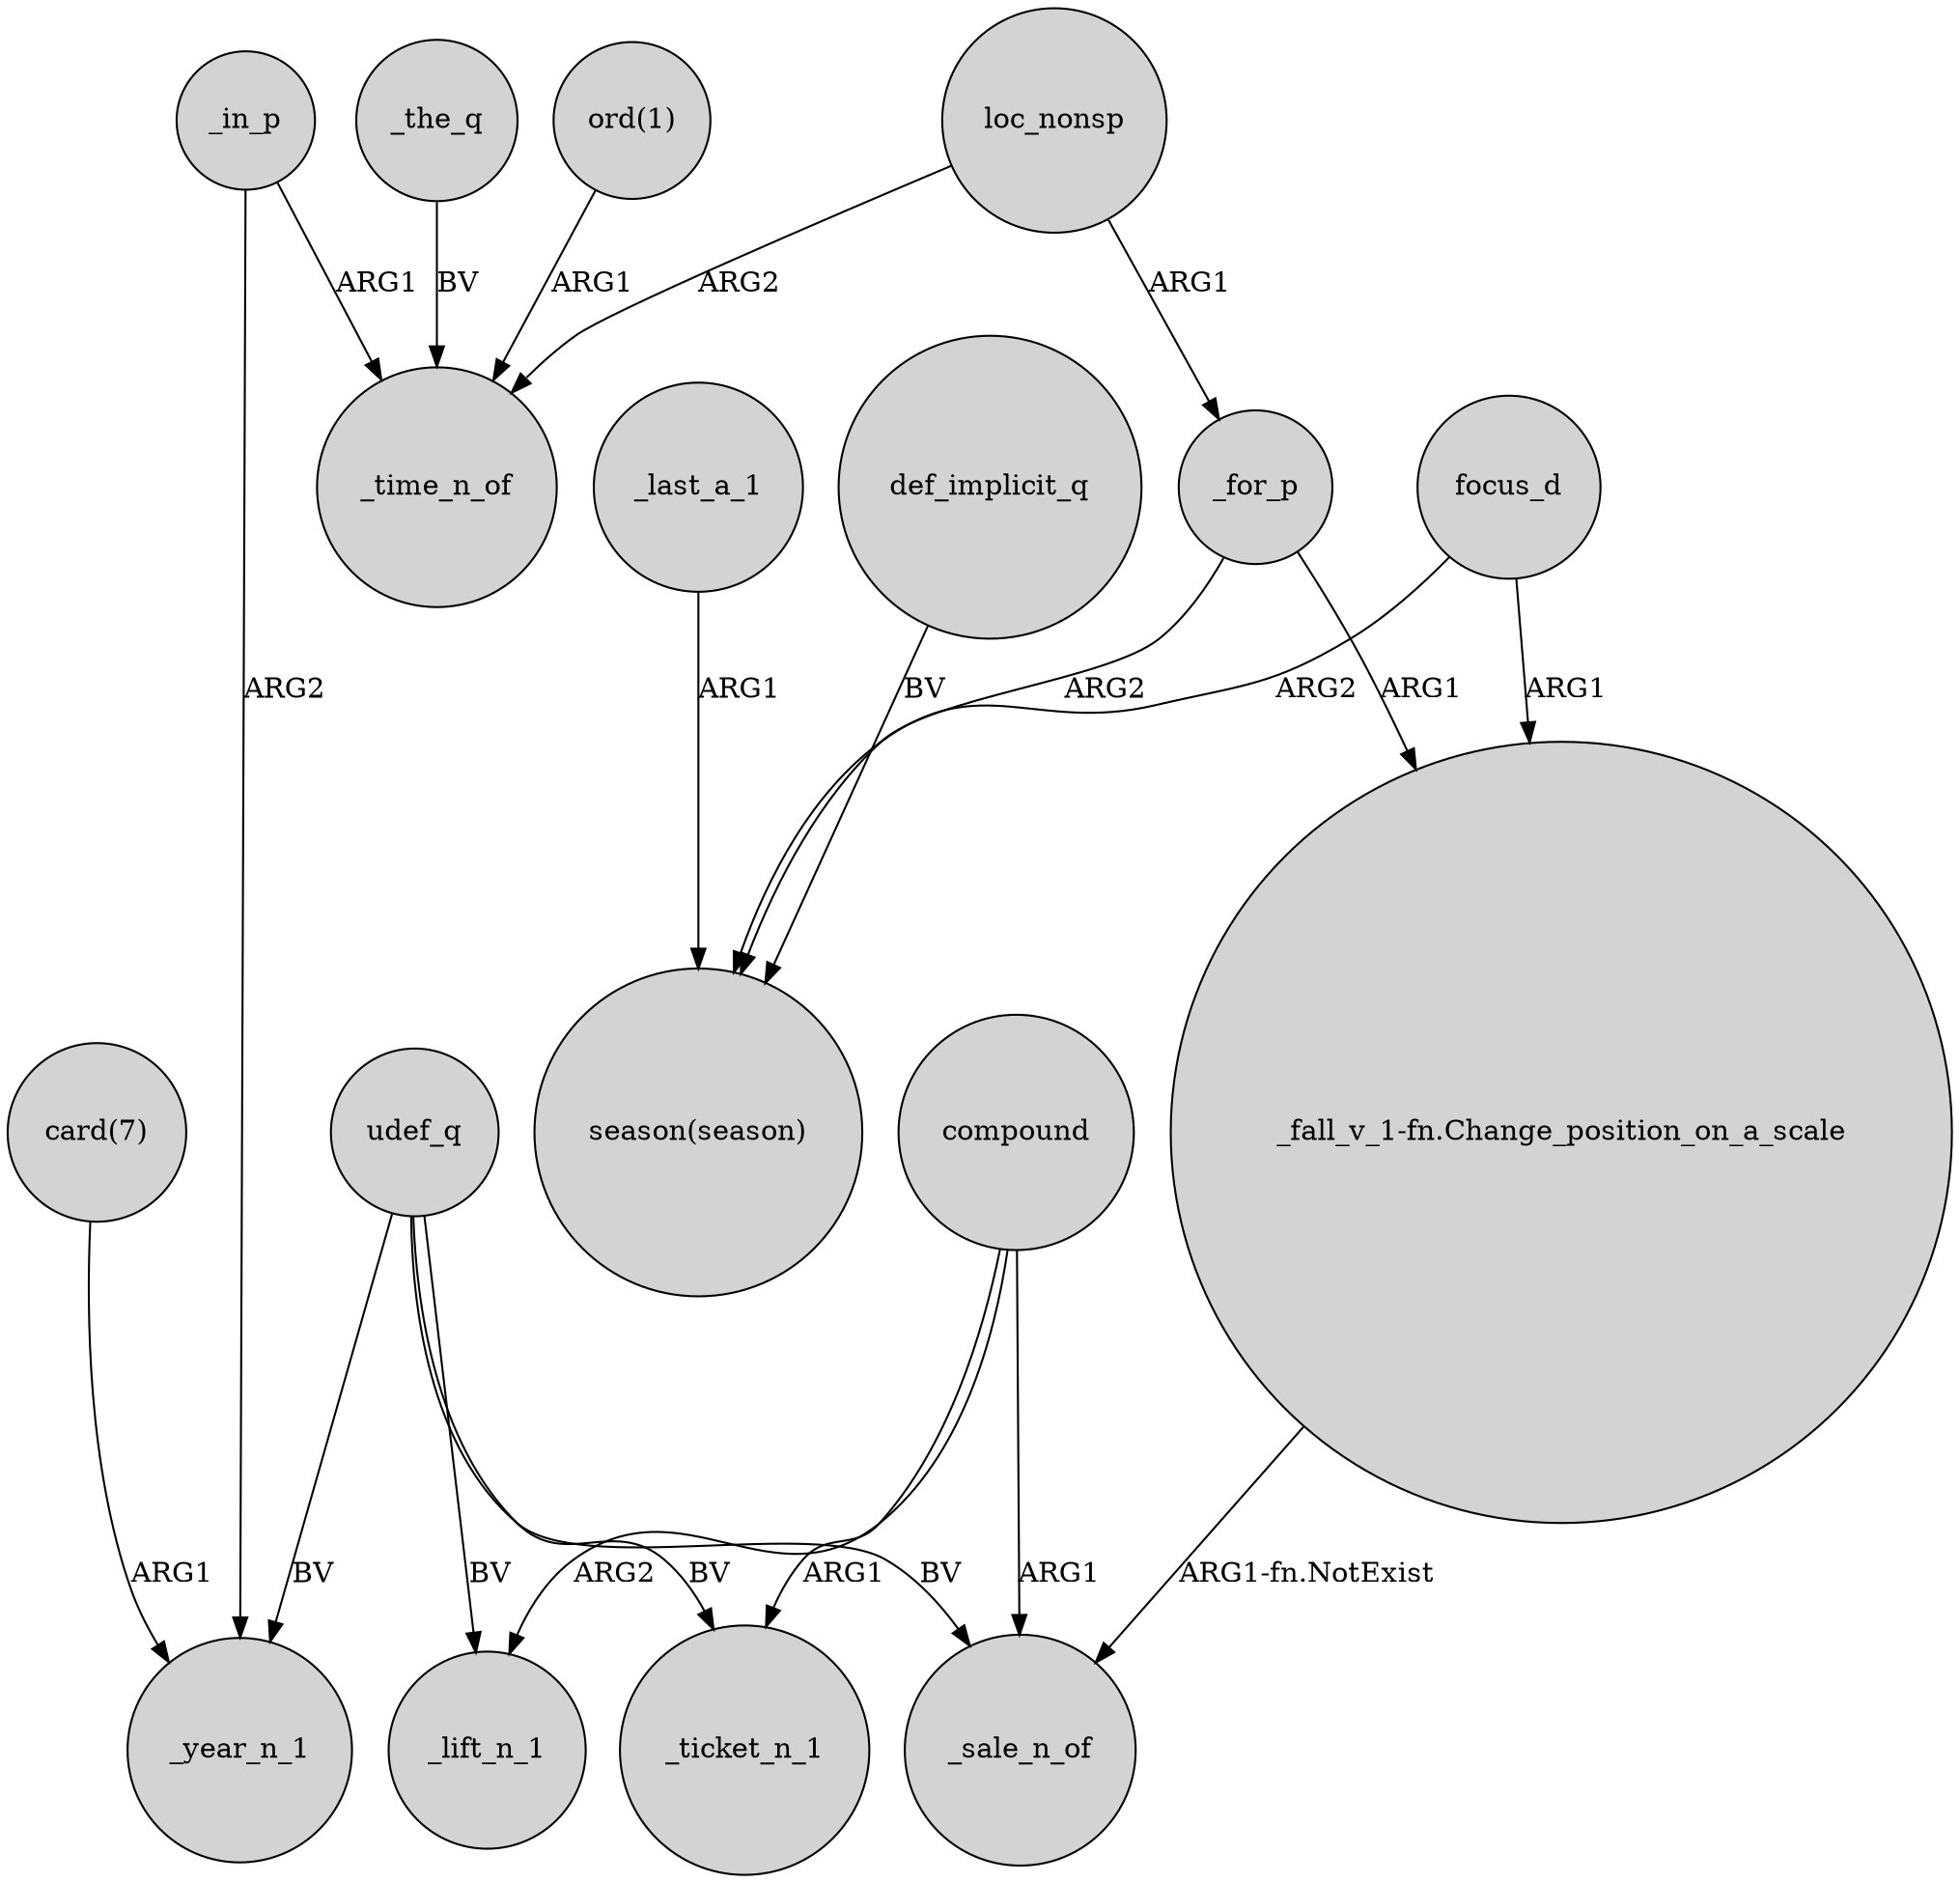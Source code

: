 digraph {
	node [shape=circle style=filled]
	_in_p -> _year_n_1 [label=ARG2]
	udef_q -> _ticket_n_1 [label=BV]
	loc_nonsp -> _for_p [label=ARG1]
	focus_d -> "_fall_v_1-fn.Change_position_on_a_scale" [label=ARG1]
	loc_nonsp -> _time_n_of [label=ARG2]
	compound -> _lift_n_1 [label=ARG2]
	_for_p -> "_fall_v_1-fn.Change_position_on_a_scale" [label=ARG1]
	_for_p -> "season(season)" [label=ARG2]
	_the_q -> _time_n_of [label=BV]
	_in_p -> _time_n_of [label=ARG1]
	udef_q -> _lift_n_1 [label=BV]
	compound -> _ticket_n_1 [label=ARG1]
	udef_q -> _sale_n_of [label=BV]
	focus_d -> "season(season)" [label=ARG2]
	udef_q -> _year_n_1 [label=BV]
	"_fall_v_1-fn.Change_position_on_a_scale" -> _sale_n_of [label="ARG1-fn.NotExist"]
	def_implicit_q -> "season(season)" [label=BV]
	_last_a_1 -> "season(season)" [label=ARG1]
	"ord(1)" -> _time_n_of [label=ARG1]
	compound -> _sale_n_of [label=ARG1]
	"card(7)" -> _year_n_1 [label=ARG1]
}
